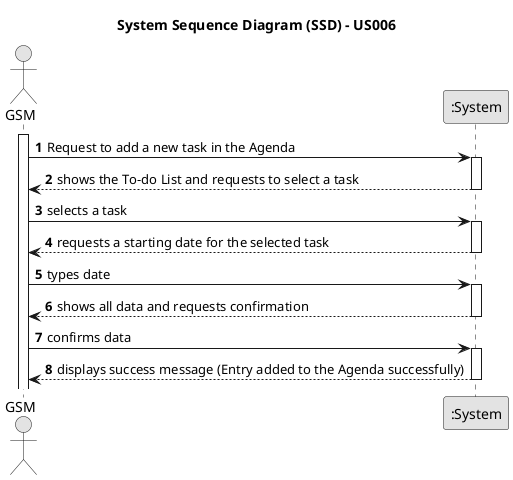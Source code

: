 @startuml
skinparam monochrome true
skinparam packageStyle rectangle
skinparam shadowing false

title System Sequence Diagram (SSD) - US006

autonumber

actor "GSM" as GSM
participant ":System" as System

activate GSM

    GSM -> System : Request to add a new task in the Agenda
    activate System

        System --> GSM : shows the To-do List and requests to select a task
    deactivate System

    GSM -> System : selects a task

    activate System

        System --> GSM : requests a starting date for the selected task
    deactivate System

    GSM -> System : types date

    activate System

        System --> GSM : shows all data and requests confirmation
    deactivate System

    GSM -> System : confirms data
    activate System

        System --> GSM : displays success message (Entry added to the Agenda successfully)
    deactivate System

@enduml